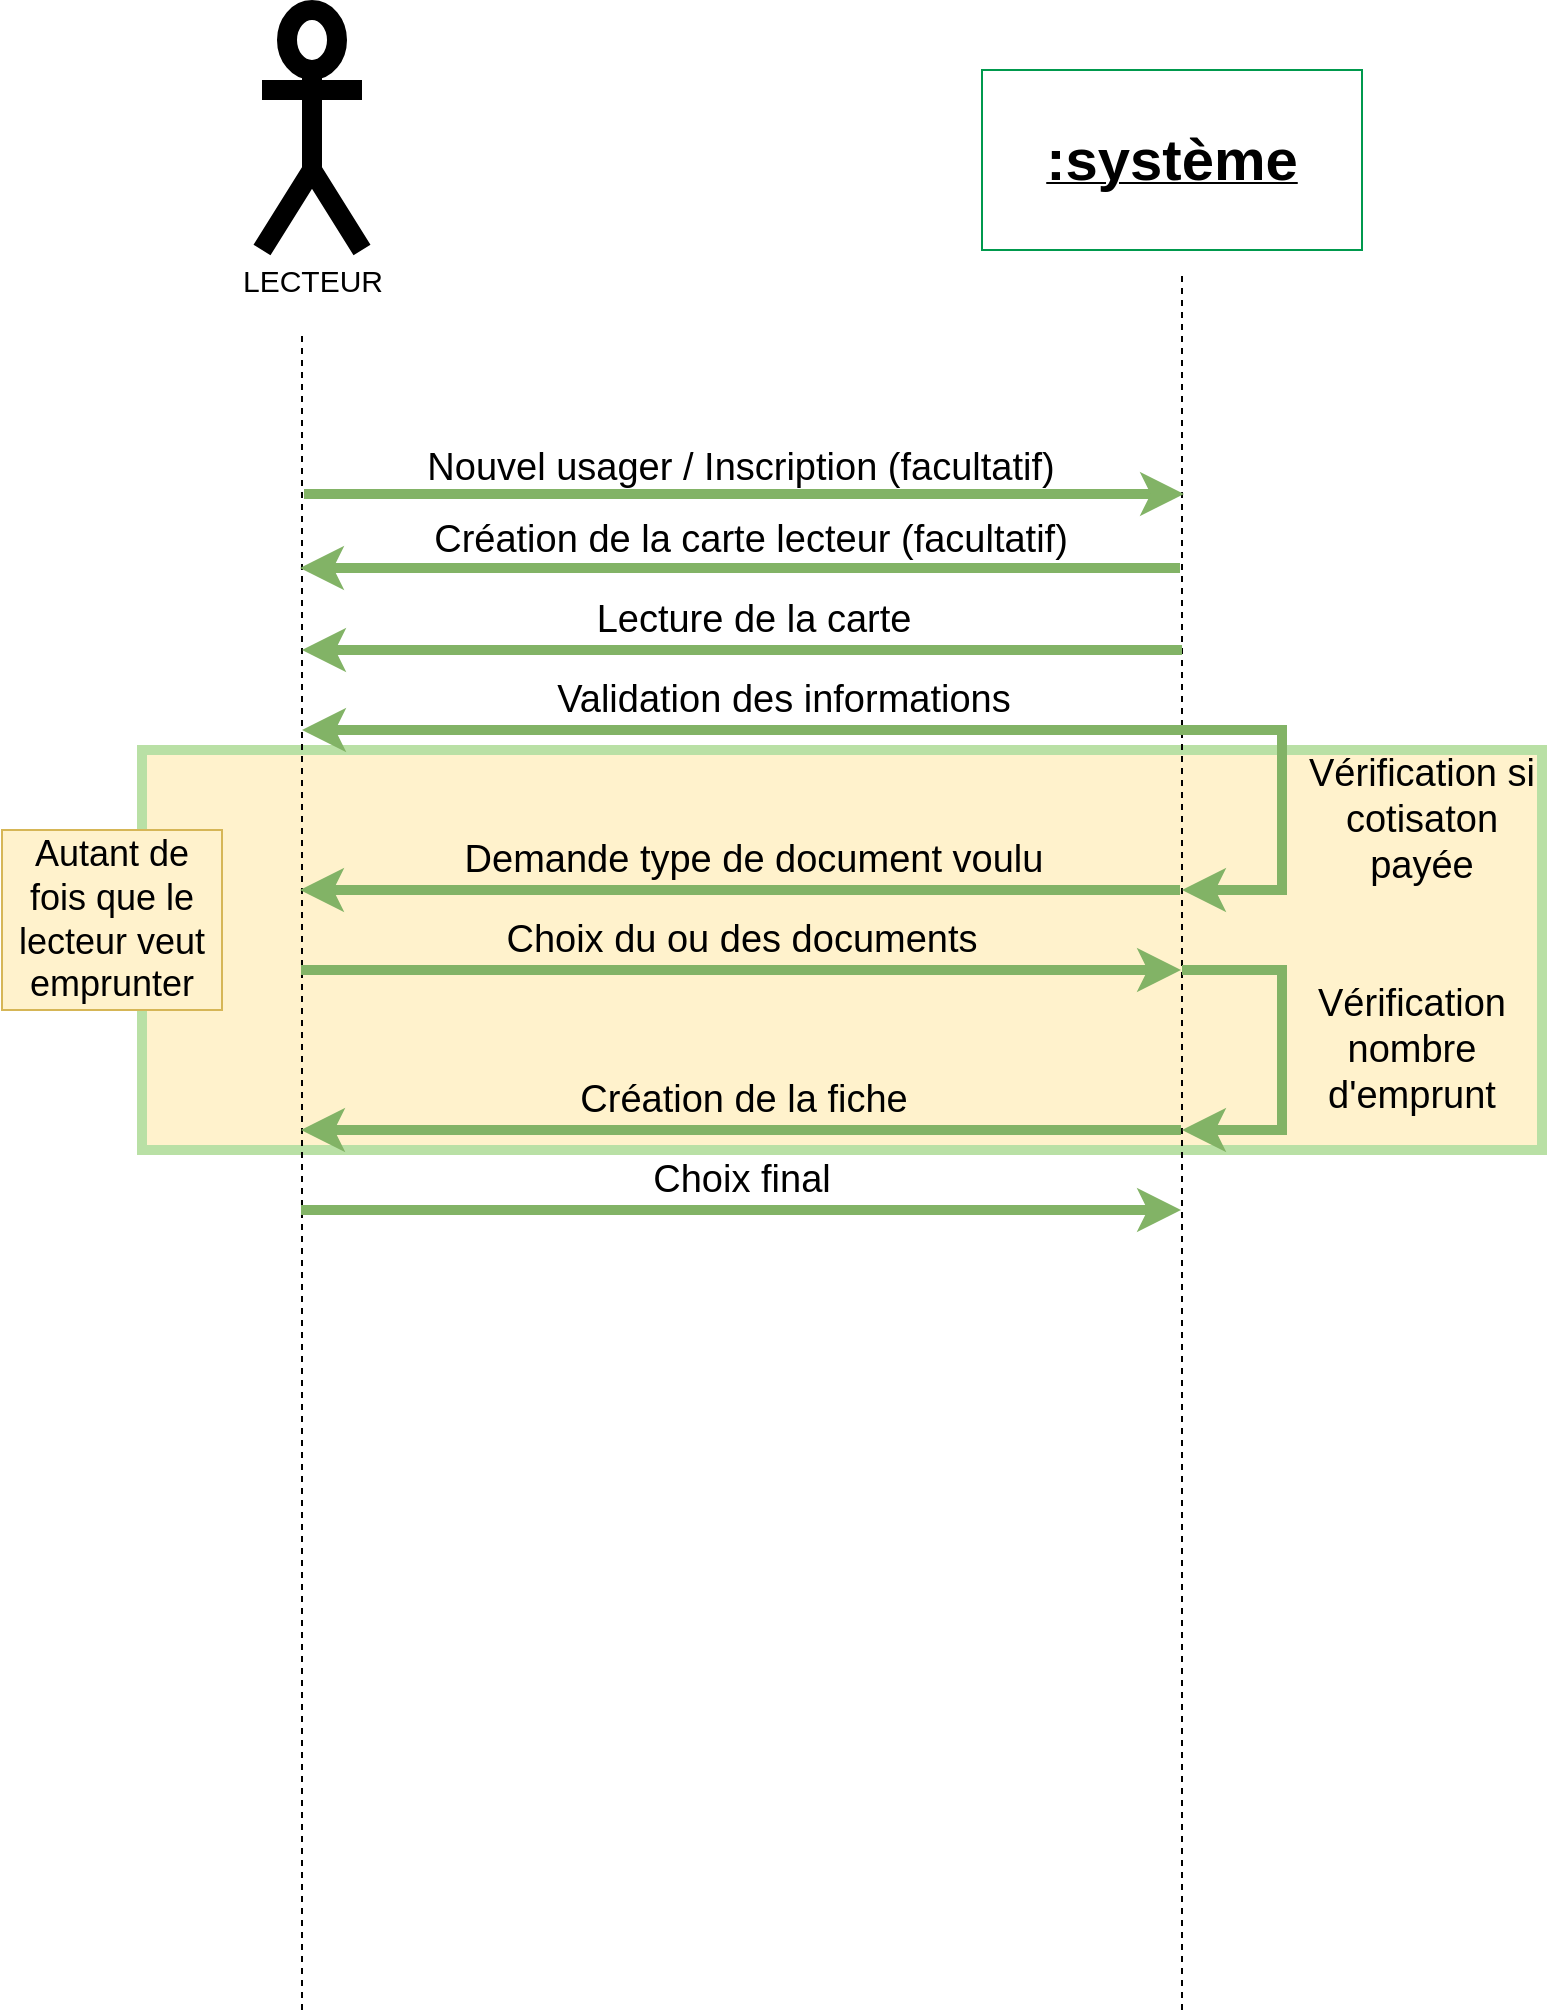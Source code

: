 <mxfile version="16.0.0" type="device"><diagram id="7cYyMr8ghnZwyRFUhHMP" name="Page-1"><mxGraphModel dx="1422" dy="905" grid="1" gridSize="10" guides="1" tooltips="1" connect="1" arrows="1" fold="1" page="1" pageScale="1" pageWidth="827" pageHeight="1169" background="none" math="0" shadow="0"><root><mxCell id="0"/><mxCell id="1" parent="0"/><mxCell id="a5ly0-gEx94_sEHVOi3n-4" value="" style="rounded=0;whiteSpace=wrap;html=1;fillColor=#fff2cc;strokeColor=#B9E0A5;strokeWidth=5;" parent="1" vertex="1"><mxGeometry x="80" y="410" width="700" height="200" as="geometry"/></mxCell><mxCell id="l62mKBIQqlaoWcztqhWF-1" value="LECTEUR" style="shape=umlActor;verticalLabelPosition=bottom;verticalAlign=top;html=1;outlineConnect=0;fontSize=15;strokeWidth=10;" parent="1" vertex="1"><mxGeometry x="140" y="40" width="50" height="120" as="geometry"/></mxCell><mxCell id="l62mKBIQqlaoWcztqhWF-2" value="&lt;div&gt;&lt;u&gt;&lt;font style=&quot;font-size: 29px&quot;&gt;&lt;b&gt;:système&lt;/b&gt;&lt;/font&gt;&lt;/u&gt;&lt;/div&gt;" style="rounded=0;whiteSpace=wrap;html=1;strokeColor=#00994D;" parent="1" vertex="1"><mxGeometry x="500" y="70" width="190" height="90" as="geometry"/></mxCell><mxCell id="l62mKBIQqlaoWcztqhWF-3" value="" style="endArrow=none;dashed=1;html=1;rounded=0;fontSize=29;fontColor=#000000;" parent="1" edge="1"><mxGeometry width="50" height="50" relative="1" as="geometry"><mxPoint x="160" y="1040" as="sourcePoint"/><mxPoint x="160" y="200" as="targetPoint"/></mxGeometry></mxCell><mxCell id="l62mKBIQqlaoWcztqhWF-4" value="" style="endArrow=none;dashed=1;html=1;rounded=0;fontSize=29;fontColor=#000000;" parent="1" edge="1"><mxGeometry width="50" height="50" relative="1" as="geometry"><mxPoint x="600" y="1040" as="sourcePoint"/><mxPoint x="600" y="170" as="targetPoint"/></mxGeometry></mxCell><mxCell id="l62mKBIQqlaoWcztqhWF-5" value="" style="endArrow=classic;html=1;rounded=0;fontSize=29;fontColor=#000000;fillColor=#d5e8d4;strokeColor=#82b366;strokeWidth=5;" parent="1" edge="1"><mxGeometry width="50" height="50" relative="1" as="geometry"><mxPoint x="161" y="282" as="sourcePoint"/><mxPoint x="601" y="282" as="targetPoint"/></mxGeometry></mxCell><mxCell id="l62mKBIQqlaoWcztqhWF-6" value="&lt;span style=&quot;font-size: 19px&quot;&gt;&lt;font style=&quot;font-size: 19px&quot;&gt;Nouvel usager&lt;/font&gt; / Inscription (facultatif)&lt;br&gt;&lt;/span&gt;" style="text;html=1;align=center;verticalAlign=middle;whiteSpace=wrap;rounded=0;labelBackgroundColor=none;fontSize=29;" parent="1" vertex="1"><mxGeometry x="210" y="250" width="339" height="30" as="geometry"/></mxCell><mxCell id="l62mKBIQqlaoWcztqhWF-9" value="" style="endArrow=classic;html=1;rounded=0;fontSize=29;fontColor=#000000;fillColor=#d5e8d4;strokeColor=#82b366;strokeWidth=5;startArrow=none;" parent="1" edge="1"><mxGeometry width="50" height="50" relative="1" as="geometry"><mxPoint x="600" y="400" as="sourcePoint"/><mxPoint x="160" y="400" as="targetPoint"/></mxGeometry></mxCell><mxCell id="l62mKBIQqlaoWcztqhWF-11" value="Création de la carte lecteur (facultatif)" style="text;html=1;strokeColor=none;fillColor=none;align=center;verticalAlign=middle;whiteSpace=wrap;rounded=0;labelBackgroundColor=none;fontSize=19;fontColor=#000000;" parent="1" vertex="1"><mxGeometry x="210" y="290" width="349" height="30" as="geometry"/></mxCell><mxCell id="l62mKBIQqlaoWcztqhWF-17" value="Lecture de la carte" style="text;html=1;strokeColor=none;fillColor=none;align=center;verticalAlign=middle;whiteSpace=wrap;rounded=0;labelBackgroundColor=none;fontSize=19;fontColor=#000000;" parent="1" vertex="1"><mxGeometry x="246" y="330" width="280" height="30" as="geometry"/></mxCell><mxCell id="l62mKBIQqlaoWcztqhWF-30" value="" style="endArrow=classic;html=1;rounded=0;fontSize=29;fontColor=#000000;fillColor=#d5e8d4;strokeColor=#82b366;strokeWidth=5;" parent="1" edge="1"><mxGeometry width="50" height="50" relative="1" as="geometry"><mxPoint x="159.5" y="520" as="sourcePoint"/><mxPoint x="599.5" y="520" as="targetPoint"/></mxGeometry></mxCell><mxCell id="l62mKBIQqlaoWcztqhWF-31" value="" style="endArrow=classic;html=1;rounded=0;fontSize=29;fontColor=#000000;fillColor=#d5e8d4;strokeColor=#82b366;strokeWidth=5;startArrow=none;" parent="1" edge="1"><mxGeometry width="50" height="50" relative="1" as="geometry"><mxPoint x="599" y="319.0" as="sourcePoint"/><mxPoint x="159" y="319.0" as="targetPoint"/></mxGeometry></mxCell><mxCell id="l62mKBIQqlaoWcztqhWF-32" value="" style="endArrow=classic;html=1;rounded=0;fontSize=29;fontColor=#000000;fillColor=#d5e8d4;strokeColor=#82b366;strokeWidth=5;startArrow=none;" parent="1" edge="1"><mxGeometry width="50" height="50" relative="1" as="geometry"><mxPoint x="600" y="360.0" as="sourcePoint"/><mxPoint x="160" y="360.0" as="targetPoint"/></mxGeometry></mxCell><mxCell id="l62mKBIQqlaoWcztqhWF-33" value="Validation des informations" style="text;html=1;strokeColor=none;fillColor=none;align=center;verticalAlign=middle;whiteSpace=wrap;rounded=0;labelBackgroundColor=none;fontSize=19;fontColor=#000000;" parent="1" vertex="1"><mxGeometry x="271" y="370" width="260" height="30" as="geometry"/></mxCell><mxCell id="l62mKBIQqlaoWcztqhWF-35" value="" style="endArrow=classic;html=1;rounded=0;fontSize=29;fontColor=#000000;fillColor=#d5e8d4;strokeColor=#82b366;strokeWidth=5;startArrow=none;" parent="1" edge="1"><mxGeometry width="50" height="50" relative="1" as="geometry"><mxPoint x="599.5" y="600.0" as="sourcePoint"/><mxPoint x="159.5" y="600.0" as="targetPoint"/></mxGeometry></mxCell><mxCell id="l62mKBIQqlaoWcztqhWF-36" value="" style="endArrow=classic;html=1;rounded=0;fontSize=29;fontColor=#000000;fillColor=#d5e8d4;strokeColor=#82b366;strokeWidth=5;startArrow=none;" parent="1" edge="1"><mxGeometry width="50" height="50" relative="1" as="geometry"><mxPoint x="599" y="480.0" as="sourcePoint"/><mxPoint x="159" y="480.0" as="targetPoint"/></mxGeometry></mxCell><mxCell id="l62mKBIQqlaoWcztqhWF-38" value="" style="endArrow=classic;html=1;rounded=0;fontSize=19;fontColor=#000000;strokeWidth=5;fillColor=#d5e8d4;strokeColor=#82b366;" parent="1" edge="1"><mxGeometry width="50" height="50" relative="1" as="geometry"><mxPoint x="600" y="400" as="sourcePoint"/><mxPoint x="600" y="480" as="targetPoint"/><Array as="points"><mxPoint x="650" y="400"/><mxPoint x="650" y="480"/></Array></mxGeometry></mxCell><mxCell id="l62mKBIQqlaoWcztqhWF-39" value="Vérification si cotisaton payée" style="text;html=1;strokeColor=none;fillColor=none;align=center;verticalAlign=middle;whiteSpace=wrap;rounded=0;labelBackgroundColor=none;fontSize=19;fontColor=#000000;" parent="1" vertex="1"><mxGeometry x="660" y="400" width="120" height="90" as="geometry"/></mxCell><mxCell id="l62mKBIQqlaoWcztqhWF-40" value="Demande type de document voulu" style="text;html=1;strokeColor=none;fillColor=none;align=center;verticalAlign=middle;whiteSpace=wrap;rounded=0;labelBackgroundColor=none;fontSize=19;fontColor=#000000;" parent="1" vertex="1"><mxGeometry x="221" y="450" width="330" height="30" as="geometry"/></mxCell><mxCell id="l62mKBIQqlaoWcztqhWF-41" value="Choix du ou des documents" style="text;html=1;strokeColor=none;fillColor=none;align=center;verticalAlign=middle;whiteSpace=wrap;rounded=0;labelBackgroundColor=none;fontSize=19;fontColor=#000000;" parent="1" vertex="1"><mxGeometry x="239.5" y="490" width="280" height="30" as="geometry"/></mxCell><mxCell id="l62mKBIQqlaoWcztqhWF-42" value="Création de la fiche" style="text;html=1;strokeColor=none;fillColor=none;align=center;verticalAlign=middle;whiteSpace=wrap;rounded=0;labelBackgroundColor=none;fontSize=19;fontColor=#000000;" parent="1" vertex="1"><mxGeometry x="246" y="570" width="270" height="30" as="geometry"/></mxCell><mxCell id="l62mKBIQqlaoWcztqhWF-45" value="" style="endArrow=classic;html=1;rounded=0;fontSize=19;fontColor=#000000;strokeWidth=5;fillColor=#d5e8d4;strokeColor=#82b366;" parent="1" edge="1"><mxGeometry width="50" height="50" relative="1" as="geometry"><mxPoint x="600" y="520" as="sourcePoint"/><mxPoint x="600" y="600" as="targetPoint"/><Array as="points"><mxPoint x="650" y="520"/><mxPoint x="650" y="600"/></Array></mxGeometry></mxCell><mxCell id="l62mKBIQqlaoWcztqhWF-46" value="Vérification nombre d'emprunt" style="text;html=1;strokeColor=none;fillColor=none;align=center;verticalAlign=middle;whiteSpace=wrap;rounded=0;labelBackgroundColor=none;fontSize=19;fontColor=#000000;" parent="1" vertex="1"><mxGeometry x="660" y="530" width="110" height="60" as="geometry"/></mxCell><mxCell id="a5ly0-gEx94_sEHVOi3n-1" value="" style="endArrow=classic;html=1;rounded=0;fontSize=29;fontColor=#000000;fillColor=#d5e8d4;strokeColor=#82b366;strokeWidth=5;" parent="1" edge="1"><mxGeometry width="50" height="50" relative="1" as="geometry"><mxPoint x="159.5" y="640.0" as="sourcePoint"/><mxPoint x="599.5" y="640.0" as="targetPoint"/></mxGeometry></mxCell><mxCell id="a5ly0-gEx94_sEHVOi3n-3" value="Choix final" style="text;html=1;strokeColor=none;fillColor=none;align=center;verticalAlign=middle;whiteSpace=wrap;rounded=0;labelBackgroundColor=none;fontSize=19;fontColor=#000000;" parent="1" vertex="1"><mxGeometry x="244.5" y="610" width="270" height="30" as="geometry"/></mxCell><mxCell id="a5ly0-gEx94_sEHVOi3n-5" value="&lt;span style=&quot;background-color: rgb(255 , 242 , 204)&quot;&gt;&lt;font style=&quot;font-size: 18px&quot;&gt;Autant de fois que le lecteur veut emprunter&lt;/font&gt;&lt;/span&gt;" style="text;html=1;strokeColor=#d6b656;fillColor=#fff2cc;align=center;verticalAlign=middle;whiteSpace=wrap;rounded=0;" parent="1" vertex="1"><mxGeometry x="10" y="450" width="110" height="90" as="geometry"/></mxCell></root></mxGraphModel></diagram></mxfile>